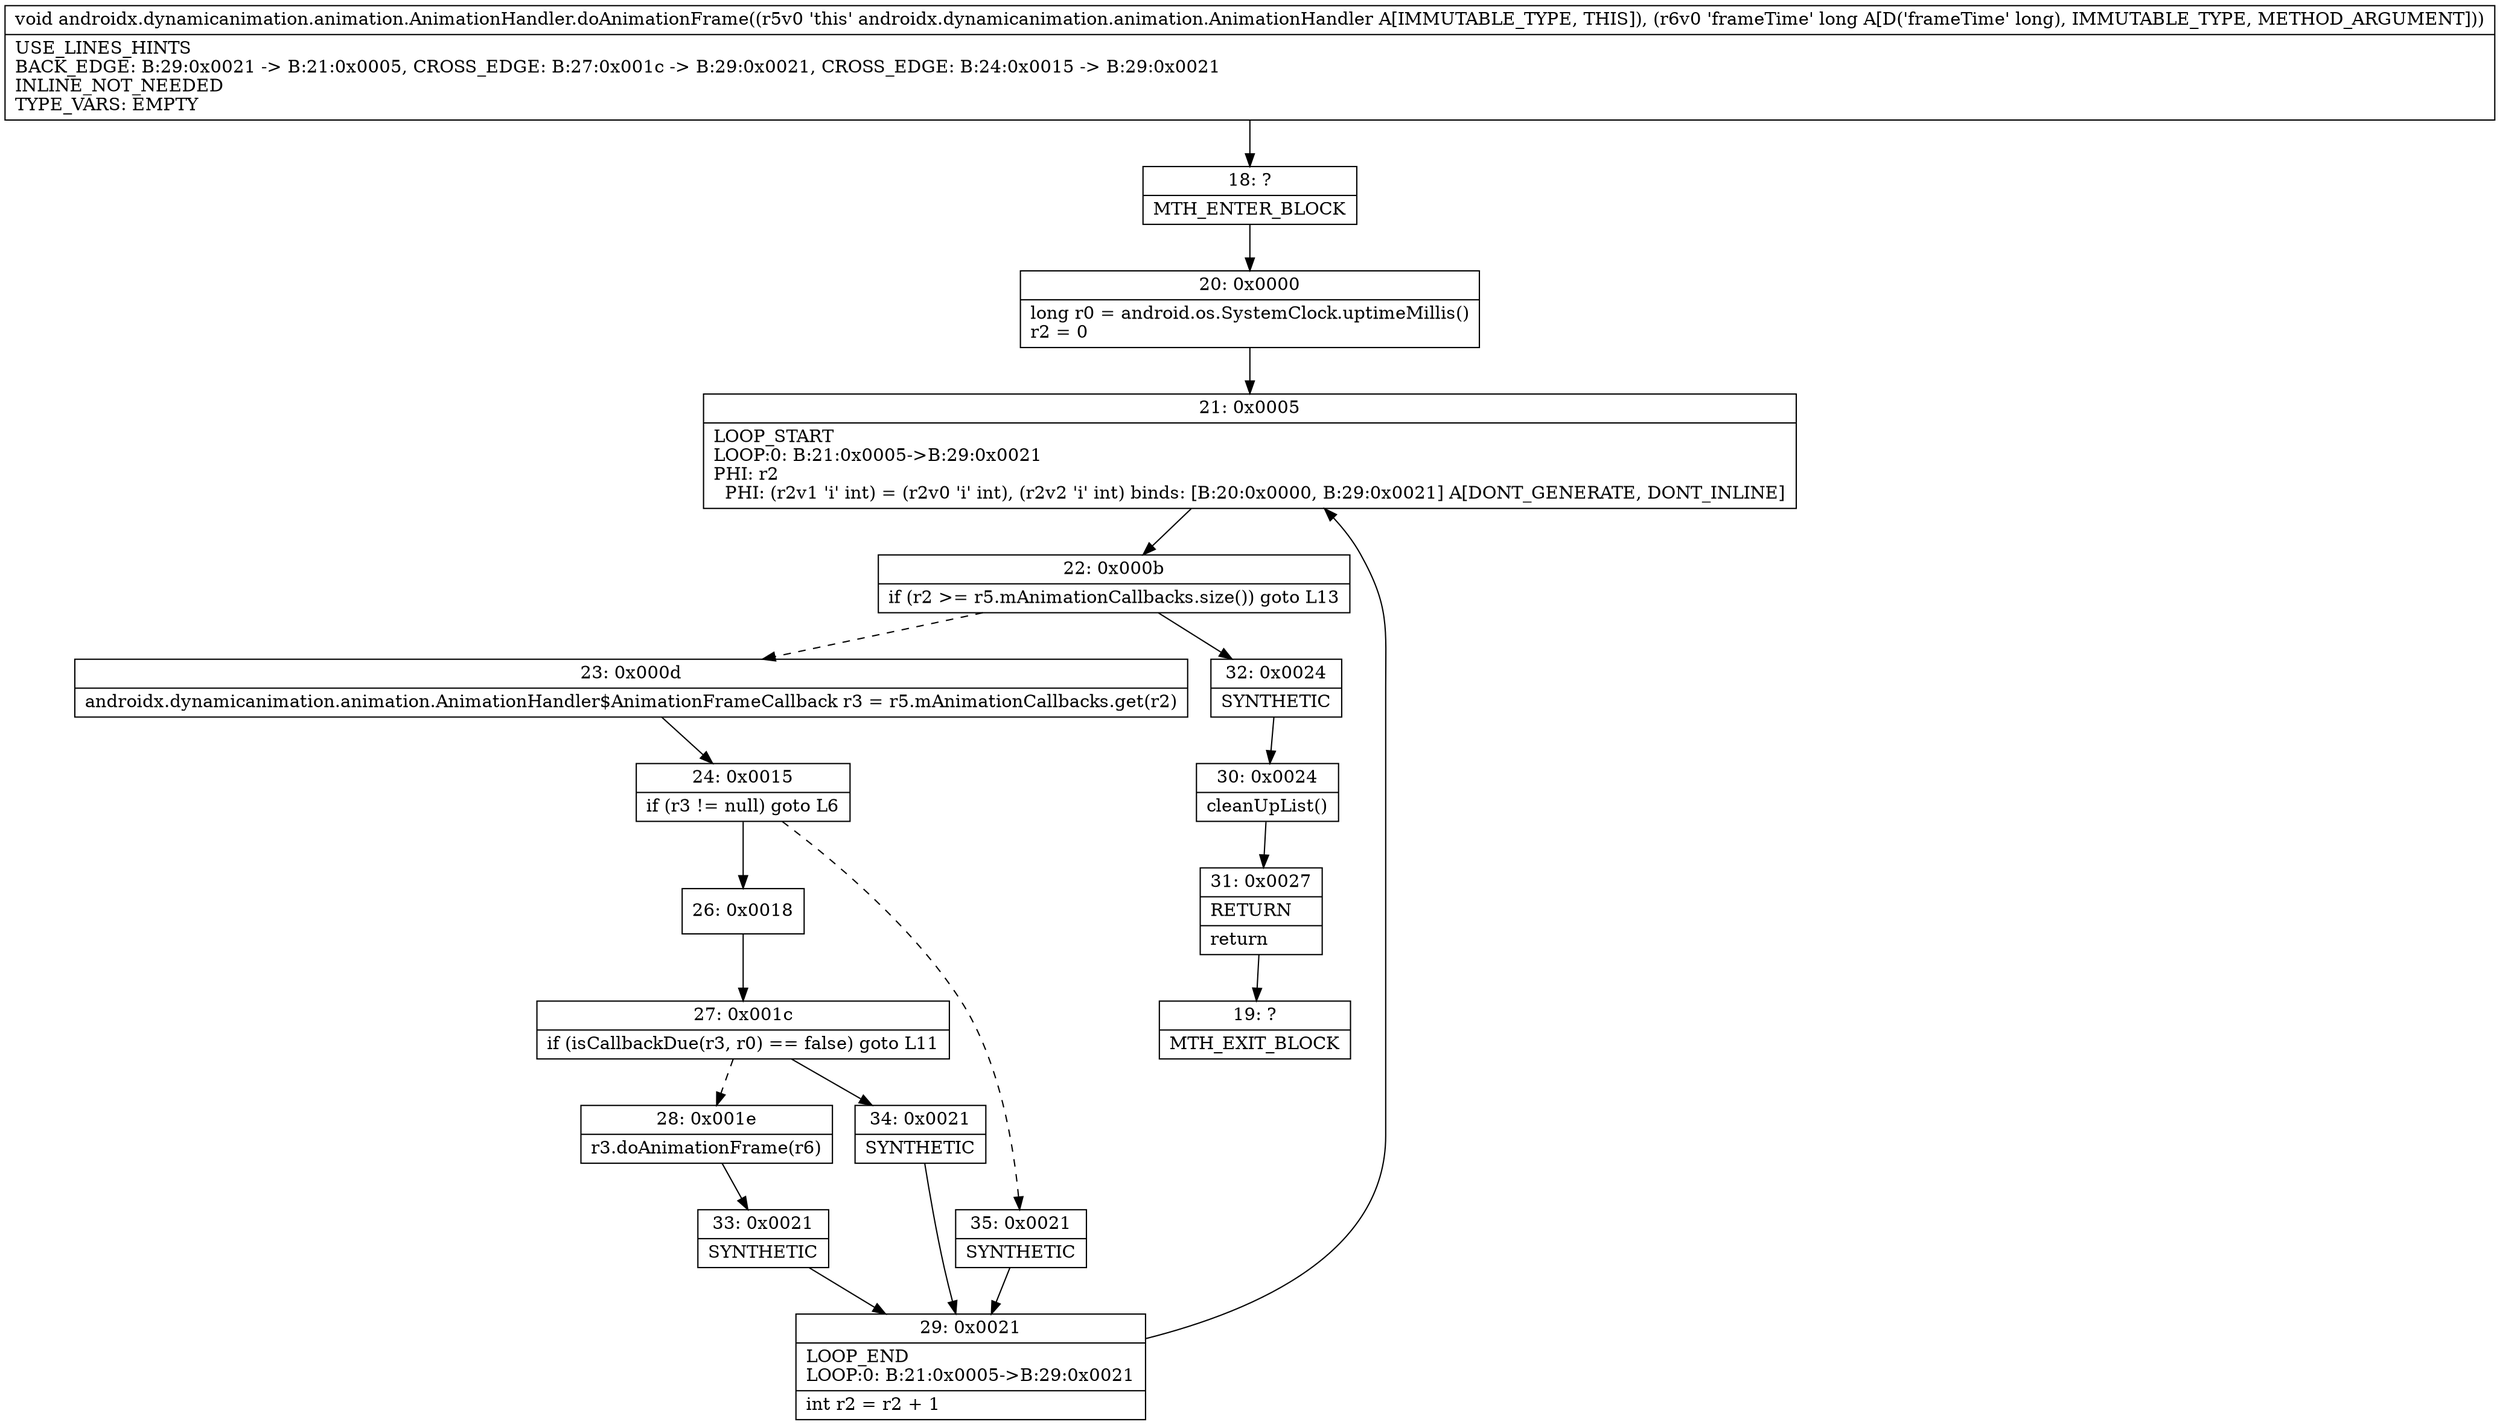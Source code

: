 digraph "CFG forandroidx.dynamicanimation.animation.AnimationHandler.doAnimationFrame(J)V" {
Node_18 [shape=record,label="{18\:\ ?|MTH_ENTER_BLOCK\l}"];
Node_20 [shape=record,label="{20\:\ 0x0000|long r0 = android.os.SystemClock.uptimeMillis()\lr2 = 0\l}"];
Node_21 [shape=record,label="{21\:\ 0x0005|LOOP_START\lLOOP:0: B:21:0x0005\-\>B:29:0x0021\lPHI: r2 \l  PHI: (r2v1 'i' int) = (r2v0 'i' int), (r2v2 'i' int) binds: [B:20:0x0000, B:29:0x0021] A[DONT_GENERATE, DONT_INLINE]\l}"];
Node_22 [shape=record,label="{22\:\ 0x000b|if (r2 \>= r5.mAnimationCallbacks.size()) goto L13\l}"];
Node_23 [shape=record,label="{23\:\ 0x000d|androidx.dynamicanimation.animation.AnimationHandler$AnimationFrameCallback r3 = r5.mAnimationCallbacks.get(r2)\l}"];
Node_24 [shape=record,label="{24\:\ 0x0015|if (r3 != null) goto L6\l}"];
Node_26 [shape=record,label="{26\:\ 0x0018}"];
Node_27 [shape=record,label="{27\:\ 0x001c|if (isCallbackDue(r3, r0) == false) goto L11\l}"];
Node_28 [shape=record,label="{28\:\ 0x001e|r3.doAnimationFrame(r6)\l}"];
Node_33 [shape=record,label="{33\:\ 0x0021|SYNTHETIC\l}"];
Node_29 [shape=record,label="{29\:\ 0x0021|LOOP_END\lLOOP:0: B:21:0x0005\-\>B:29:0x0021\l|int r2 = r2 + 1\l}"];
Node_34 [shape=record,label="{34\:\ 0x0021|SYNTHETIC\l}"];
Node_35 [shape=record,label="{35\:\ 0x0021|SYNTHETIC\l}"];
Node_32 [shape=record,label="{32\:\ 0x0024|SYNTHETIC\l}"];
Node_30 [shape=record,label="{30\:\ 0x0024|cleanUpList()\l}"];
Node_31 [shape=record,label="{31\:\ 0x0027|RETURN\l|return\l}"];
Node_19 [shape=record,label="{19\:\ ?|MTH_EXIT_BLOCK\l}"];
MethodNode[shape=record,label="{void androidx.dynamicanimation.animation.AnimationHandler.doAnimationFrame((r5v0 'this' androidx.dynamicanimation.animation.AnimationHandler A[IMMUTABLE_TYPE, THIS]), (r6v0 'frameTime' long A[D('frameTime' long), IMMUTABLE_TYPE, METHOD_ARGUMENT]))  | USE_LINES_HINTS\lBACK_EDGE: B:29:0x0021 \-\> B:21:0x0005, CROSS_EDGE: B:27:0x001c \-\> B:29:0x0021, CROSS_EDGE: B:24:0x0015 \-\> B:29:0x0021\lINLINE_NOT_NEEDED\lTYPE_VARS: EMPTY\l}"];
MethodNode -> Node_18;Node_18 -> Node_20;
Node_20 -> Node_21;
Node_21 -> Node_22;
Node_22 -> Node_23[style=dashed];
Node_22 -> Node_32;
Node_23 -> Node_24;
Node_24 -> Node_26;
Node_24 -> Node_35[style=dashed];
Node_26 -> Node_27;
Node_27 -> Node_28[style=dashed];
Node_27 -> Node_34;
Node_28 -> Node_33;
Node_33 -> Node_29;
Node_29 -> Node_21;
Node_34 -> Node_29;
Node_35 -> Node_29;
Node_32 -> Node_30;
Node_30 -> Node_31;
Node_31 -> Node_19;
}

